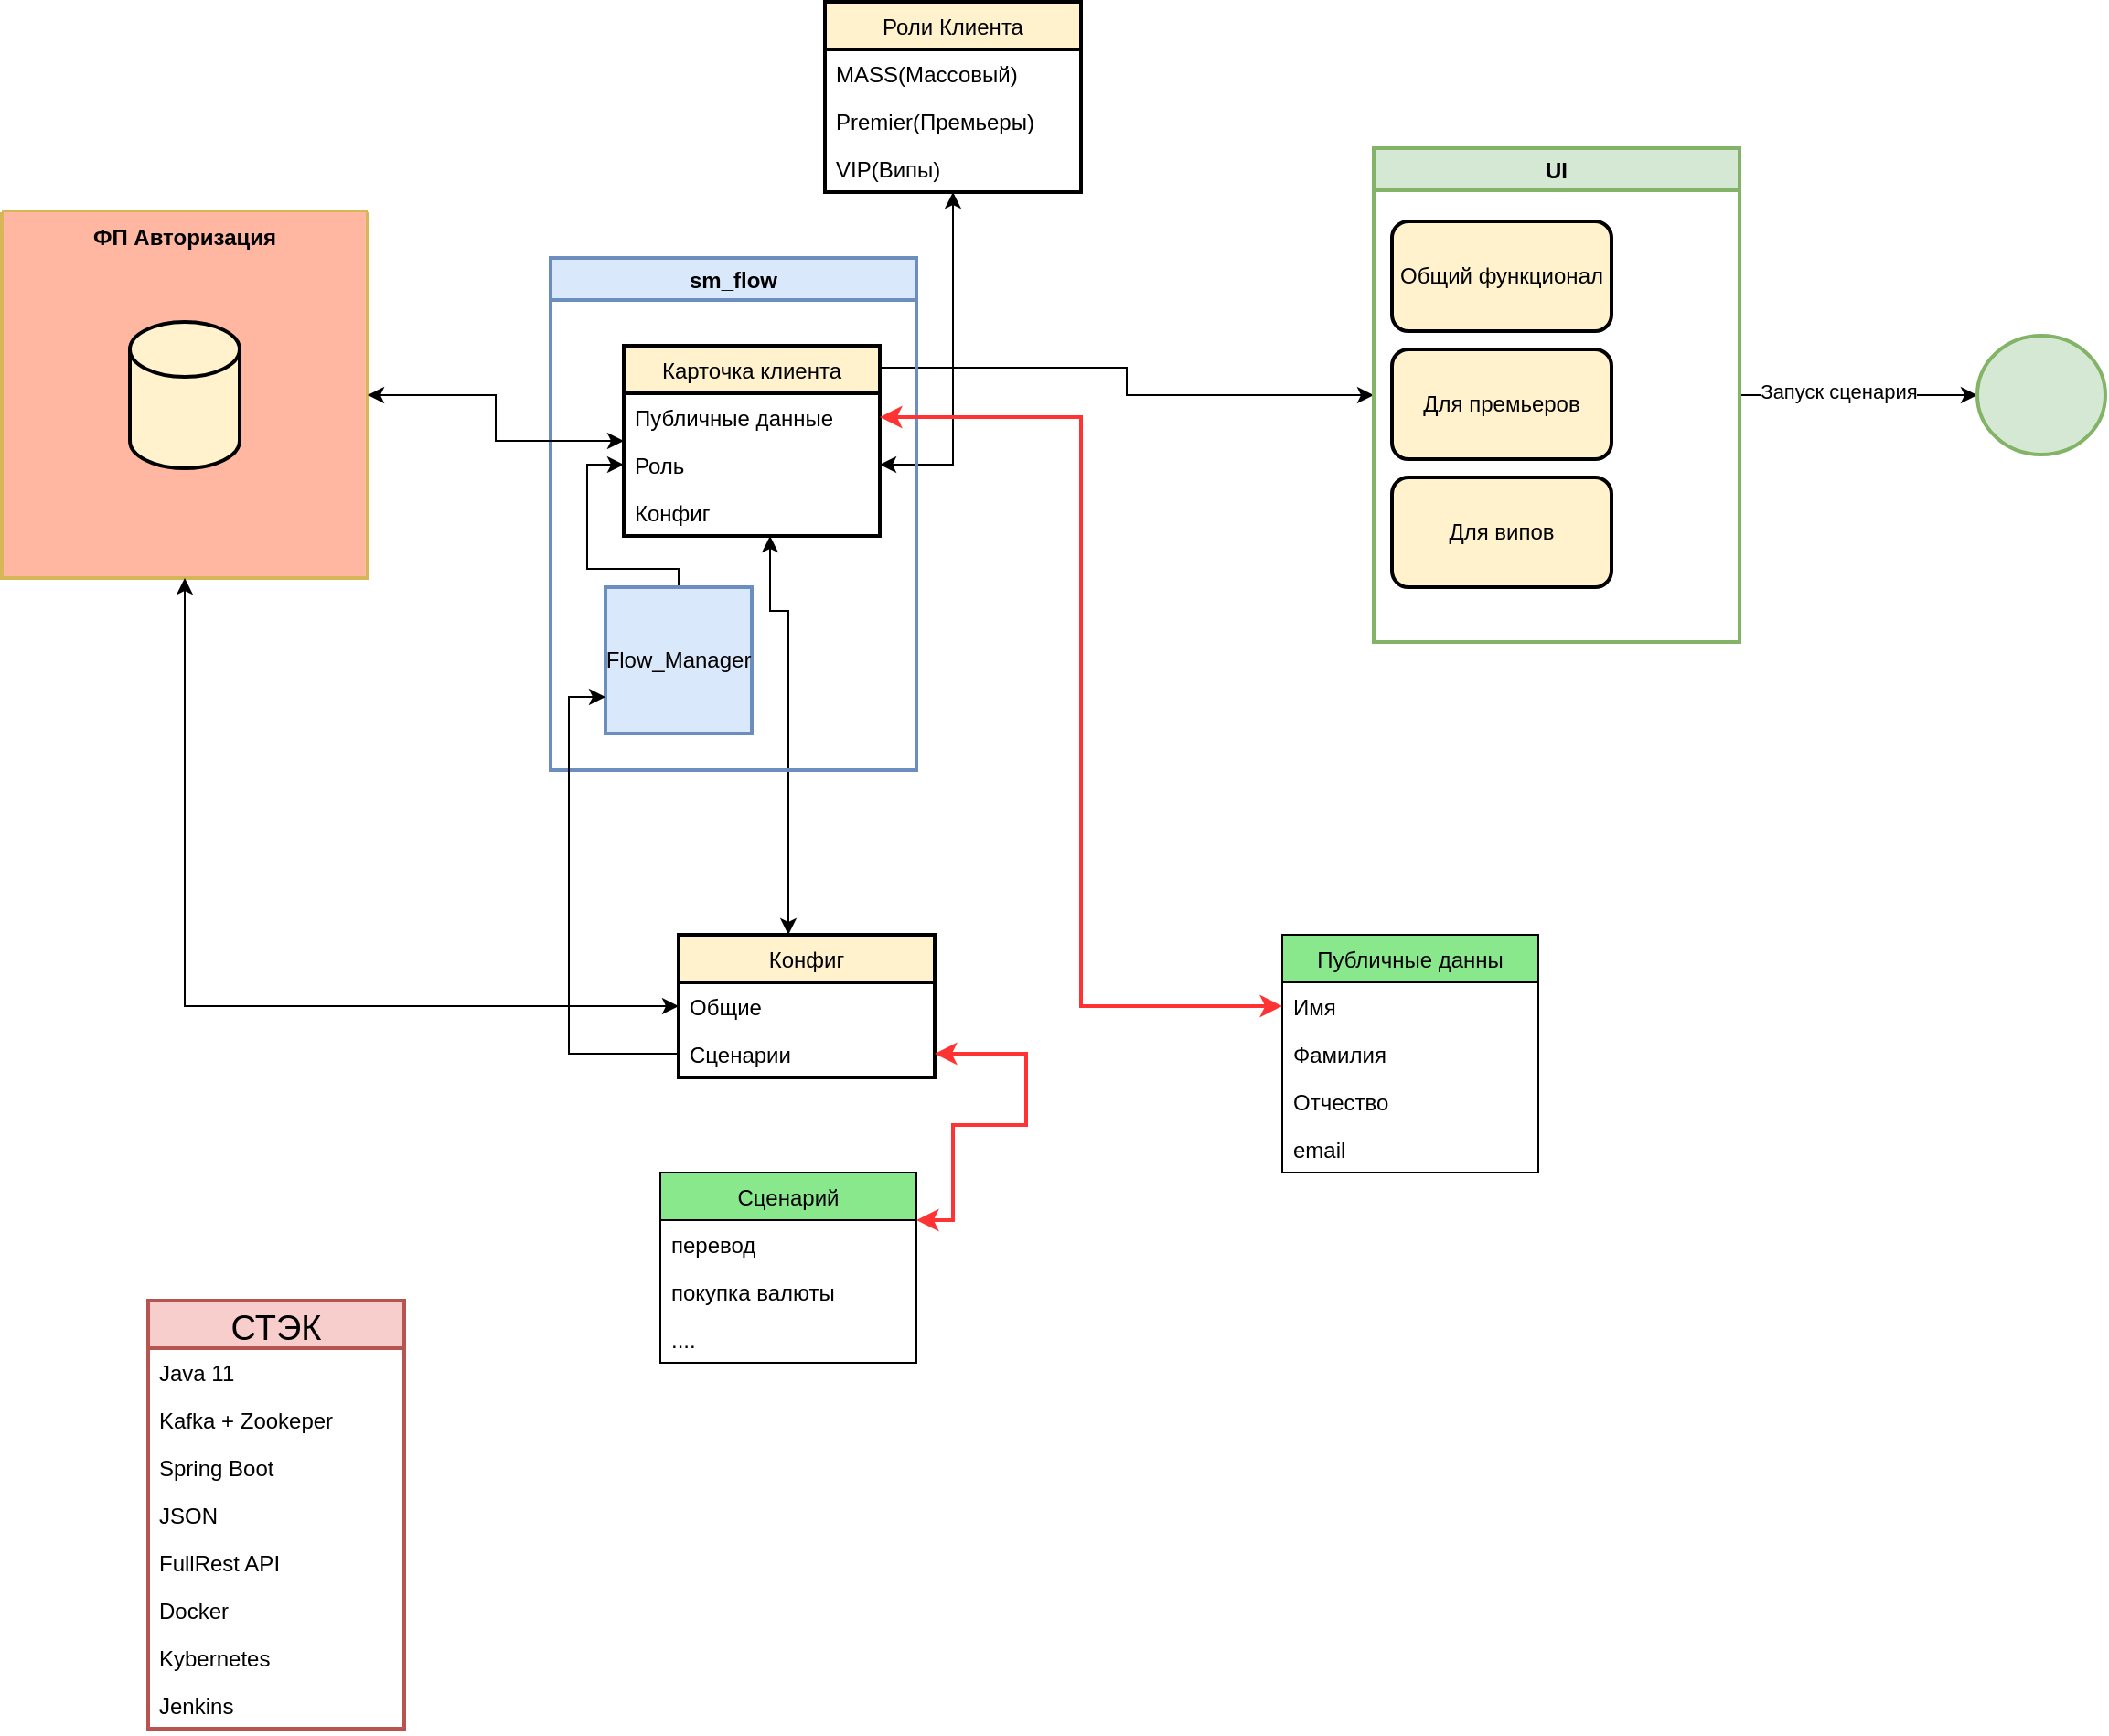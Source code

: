 <mxfile version="14.7.6" type="github" pages="2">
  <diagram id="C5RBs43oDa-KdzZeNtuy" name="Фронт система">
    <mxGraphModel dx="2036" dy="667" grid="1" gridSize="10" guides="1" tooltips="1" connect="1" arrows="1" fold="1" page="1" pageScale="1" pageWidth="827" pageHeight="1169" math="0" shadow="0">
      <root>
        <mxCell id="WIyWlLk6GJQsqaUBKTNV-0" />
        <mxCell id="WIyWlLk6GJQsqaUBKTNV-1" parent="WIyWlLk6GJQsqaUBKTNV-0" />
        <mxCell id="pujN4E0bFu2xnxWqtdsZ-0" value="Роли Клиента" style="swimlane;fontStyle=0;childLayout=stackLayout;horizontal=1;startSize=26;horizontalStack=0;resizeParent=1;resizeParentMax=0;resizeLast=0;collapsible=1;marginBottom=0;strokeWidth=2;fillColor=#FFF2CC;gradientColor=none;verticalAlign=middle;" parent="WIyWlLk6GJQsqaUBKTNV-1" vertex="1">
          <mxGeometry x="-110" y="160" width="140" height="104" as="geometry" />
        </mxCell>
        <mxCell id="pujN4E0bFu2xnxWqtdsZ-1" value="MASS(Массовый)" style="text;strokeColor=none;fillColor=none;align=left;verticalAlign=top;spacingLeft=4;spacingRight=4;overflow=hidden;rotatable=0;points=[[0,0.5],[1,0.5]];portConstraint=eastwest;" parent="pujN4E0bFu2xnxWqtdsZ-0" vertex="1">
          <mxGeometry y="26" width="140" height="26" as="geometry" />
        </mxCell>
        <mxCell id="pujN4E0bFu2xnxWqtdsZ-2" value="Premier(Премьеры)" style="text;strokeColor=none;fillColor=none;align=left;verticalAlign=top;spacingLeft=4;spacingRight=4;overflow=hidden;rotatable=0;points=[[0,0.5],[1,0.5]];portConstraint=eastwest;" parent="pujN4E0bFu2xnxWqtdsZ-0" vertex="1">
          <mxGeometry y="52" width="140" height="26" as="geometry" />
        </mxCell>
        <mxCell id="pujN4E0bFu2xnxWqtdsZ-3" value="VIP(Випы)" style="text;strokeColor=none;fillColor=none;align=left;verticalAlign=top;spacingLeft=4;spacingRight=4;overflow=hidden;rotatable=0;points=[[0,0.5],[1,0.5]];portConstraint=eastwest;" parent="pujN4E0bFu2xnxWqtdsZ-0" vertex="1">
          <mxGeometry y="78" width="140" height="26" as="geometry" />
        </mxCell>
        <mxCell id="psxdBlI2xa3-Kpe6SoFQ-2" style="edgeStyle=orthogonalEdgeStyle;rounded=0;orthogonalLoop=1;jettySize=auto;html=1;entryX=0.929;entryY=0.115;entryDx=0;entryDy=0;entryPerimeter=0;startArrow=classic;startFill=1;" parent="WIyWlLk6GJQsqaUBKTNV-1" source="pujN4E0bFu2xnxWqtdsZ-4" target="0OpQHrYULewvtPpoixab-2" edge="1">
          <mxGeometry relative="1" as="geometry" />
        </mxCell>
        <mxCell id="aQbIBO9A2pp3pK1Dom0a-1" value="" style="edgeStyle=orthogonalEdgeStyle;rounded=0;orthogonalLoop=1;jettySize=auto;html=1;startArrow=none;startFill=0;" parent="WIyWlLk6GJQsqaUBKTNV-1" source="pujN4E0bFu2xnxWqtdsZ-4" target="aQbIBO9A2pp3pK1Dom0a-0" edge="1">
          <mxGeometry relative="1" as="geometry" />
        </mxCell>
        <mxCell id="aQbIBO9A2pp3pK1Dom0a-2" value="Запуск сценария" style="edgeLabel;html=1;align=center;verticalAlign=middle;resizable=0;points=[];" parent="aQbIBO9A2pp3pK1Dom0a-1" vertex="1" connectable="0">
          <mxGeometry x="-0.169" y="2" relative="1" as="geometry">
            <mxPoint as="offset" />
          </mxGeometry>
        </mxCell>
        <mxCell id="pujN4E0bFu2xnxWqtdsZ-4" value="UI" style="swimlane;strokeWidth=2;fillColor=#d5e8d4;verticalAlign=middle;strokeColor=#82b366;" parent="WIyWlLk6GJQsqaUBKTNV-1" vertex="1">
          <mxGeometry x="190" y="240" width="200" height="270" as="geometry" />
        </mxCell>
        <mxCell id="0OpQHrYULewvtPpoixab-8" value="Общий функционал" style="rounded=1;whiteSpace=wrap;html=1;strokeWidth=2;fillColor=#FFF2CC;gradientColor=none;verticalAlign=middle;" parent="pujN4E0bFu2xnxWqtdsZ-4" vertex="1">
          <mxGeometry x="10" y="40" width="120" height="60" as="geometry" />
        </mxCell>
        <mxCell id="0OpQHrYULewvtPpoixab-9" value="Для премьеров" style="rounded=1;whiteSpace=wrap;html=1;strokeWidth=2;fillColor=#FFF2CC;gradientColor=none;verticalAlign=middle;" parent="pujN4E0bFu2xnxWqtdsZ-4" vertex="1">
          <mxGeometry x="10" y="110" width="120" height="60" as="geometry" />
        </mxCell>
        <mxCell id="0OpQHrYULewvtPpoixab-11" value="Для випов" style="rounded=1;whiteSpace=wrap;html=1;strokeWidth=2;fillColor=#FFF2CC;gradientColor=none;verticalAlign=middle;" parent="pujN4E0bFu2xnxWqtdsZ-4" vertex="1">
          <mxGeometry x="10" y="180" width="120" height="60" as="geometry" />
        </mxCell>
        <mxCell id="0OpQHrYULewvtPpoixab-0" value="ФП Авторизация" style="swimlane;startSize=0;strokeWidth=2;fillColor=#fff2cc;verticalAlign=top;strokeColor=#d6b656;swimlaneFillColor=#FFB7A1;" parent="WIyWlLk6GJQsqaUBKTNV-1" vertex="1">
          <mxGeometry x="-560" y="275" width="200" height="200" as="geometry" />
        </mxCell>
        <mxCell id="0OpQHrYULewvtPpoixab-1" value="" style="shape=cylinder3;whiteSpace=wrap;html=1;boundedLbl=1;backgroundOutline=1;size=15;strokeWidth=2;fillColor=#FFF2CC;gradientColor=none;verticalAlign=middle;" parent="0OpQHrYULewvtPpoixab-0" vertex="1">
          <mxGeometry x="70" y="60" width="60" height="80" as="geometry" />
        </mxCell>
        <mxCell id="0OpQHrYULewvtPpoixab-13" style="edgeStyle=orthogonalEdgeStyle;rounded=0;orthogonalLoop=1;jettySize=auto;html=1;exitX=1;exitY=0.5;exitDx=0;exitDy=0;startArrow=classic;startFill=1;" parent="WIyWlLk6GJQsqaUBKTNV-1" source="0OpQHrYULewvtPpoixab-4" target="pujN4E0bFu2xnxWqtdsZ-0" edge="1">
          <mxGeometry relative="1" as="geometry" />
        </mxCell>
        <mxCell id="psxdBlI2xa3-Kpe6SoFQ-1" style="edgeStyle=orthogonalEdgeStyle;rounded=0;orthogonalLoop=1;jettySize=auto;html=1;startArrow=classic;startFill=1;" parent="WIyWlLk6GJQsqaUBKTNV-1" source="0OpQHrYULewvtPpoixab-15" target="0OpQHrYULewvtPpoixab-5" edge="1">
          <mxGeometry relative="1" as="geometry">
            <Array as="points">
              <mxPoint x="-130" y="493" />
              <mxPoint x="-140" y="493" />
            </Array>
          </mxGeometry>
        </mxCell>
        <mxCell id="0OpQHrYULewvtPpoixab-15" value="Конфиг" style="swimlane;fontStyle=0;childLayout=stackLayout;horizontal=1;startSize=26;horizontalStack=0;resizeParent=1;resizeParentMax=0;resizeLast=0;collapsible=1;marginBottom=0;strokeWidth=2;fillColor=#FFF2CC;gradientColor=none;verticalAlign=middle;" parent="WIyWlLk6GJQsqaUBKTNV-1" vertex="1">
          <mxGeometry x="-190" y="670" width="140" height="78" as="geometry" />
        </mxCell>
        <mxCell id="0OpQHrYULewvtPpoixab-16" value="Общие" style="text;strokeColor=none;fillColor=none;align=left;verticalAlign=top;spacingLeft=4;spacingRight=4;overflow=hidden;rotatable=0;points=[[0,0.5],[1,0.5]];portConstraint=eastwest;" parent="0OpQHrYULewvtPpoixab-15" vertex="1">
          <mxGeometry y="26" width="140" height="26" as="geometry" />
        </mxCell>
        <mxCell id="0OpQHrYULewvtPpoixab-17" value="Сценарии" style="text;strokeColor=none;fillColor=none;align=left;verticalAlign=top;spacingLeft=4;spacingRight=4;overflow=hidden;rotatable=0;points=[[0,0.5],[1,0.5]];portConstraint=eastwest;" parent="0OpQHrYULewvtPpoixab-15" vertex="1">
          <mxGeometry y="52" width="140" height="26" as="geometry" />
        </mxCell>
        <mxCell id="0OpQHrYULewvtPpoixab-19" value="sm_flow" style="swimlane;strokeWidth=2;fillColor=#dae8fc;verticalAlign=middle;strokeColor=#6c8ebf;" parent="WIyWlLk6GJQsqaUBKTNV-1" vertex="1">
          <mxGeometry x="-260" y="300" width="200" height="280" as="geometry" />
        </mxCell>
        <mxCell id="0OpQHrYULewvtPpoixab-2" value="Карточка клиента" style="swimlane;fontStyle=0;childLayout=stackLayout;horizontal=1;startSize=26;horizontalStack=0;resizeParent=1;resizeParentMax=0;resizeLast=0;collapsible=1;marginBottom=0;strokeWidth=2;fillColor=#FFF2CC;gradientColor=none;verticalAlign=middle;" parent="0OpQHrYULewvtPpoixab-19" vertex="1">
          <mxGeometry x="40" y="48" width="140" height="104" as="geometry" />
        </mxCell>
        <mxCell id="0OpQHrYULewvtPpoixab-3" value="Публичные данные" style="text;strokeColor=none;fillColor=none;align=left;verticalAlign=top;spacingLeft=4;spacingRight=4;overflow=hidden;rotatable=0;points=[[0,0.5],[1,0.5]];portConstraint=eastwest;" parent="0OpQHrYULewvtPpoixab-2" vertex="1">
          <mxGeometry y="26" width="140" height="26" as="geometry" />
        </mxCell>
        <mxCell id="0OpQHrYULewvtPpoixab-4" value="Роль" style="text;strokeColor=none;fillColor=none;align=left;verticalAlign=top;spacingLeft=4;spacingRight=4;overflow=hidden;rotatable=0;points=[[0,0.5],[1,0.5]];portConstraint=eastwest;" parent="0OpQHrYULewvtPpoixab-2" vertex="1">
          <mxGeometry y="52" width="140" height="26" as="geometry" />
        </mxCell>
        <mxCell id="0OpQHrYULewvtPpoixab-5" value="Конфиг" style="text;strokeColor=none;fillColor=none;align=left;verticalAlign=top;spacingLeft=4;spacingRight=4;overflow=hidden;rotatable=0;points=[[0,0.5],[1,0.5]];portConstraint=eastwest;" parent="0OpQHrYULewvtPpoixab-2" vertex="1">
          <mxGeometry y="78" width="140" height="26" as="geometry" />
        </mxCell>
        <mxCell id="nwDVl3qBO0Q75H3AtkXV-2" style="edgeStyle=orthogonalEdgeStyle;rounded=0;orthogonalLoop=1;jettySize=auto;html=1;startArrow=none;startFill=0;" parent="0OpQHrYULewvtPpoixab-19" source="nwDVl3qBO0Q75H3AtkXV-0" target="0OpQHrYULewvtPpoixab-4" edge="1">
          <mxGeometry relative="1" as="geometry">
            <Array as="points">
              <mxPoint x="70" y="170" />
              <mxPoint x="20" y="170" />
              <mxPoint x="20" y="113" />
            </Array>
          </mxGeometry>
        </mxCell>
        <mxCell id="nwDVl3qBO0Q75H3AtkXV-0" value="Flow_Manager" style="whiteSpace=wrap;html=1;aspect=fixed;strokeWidth=2;fillColor=#dae8fc;verticalAlign=middle;strokeColor=#6c8ebf;" parent="0OpQHrYULewvtPpoixab-19" vertex="1">
          <mxGeometry x="30" y="180" width="80" height="80" as="geometry" />
        </mxCell>
        <mxCell id="psxdBlI2xa3-Kpe6SoFQ-0" style="edgeStyle=orthogonalEdgeStyle;rounded=0;orthogonalLoop=1;jettySize=auto;html=1;entryX=1;entryY=0.5;entryDx=0;entryDy=0;startArrow=classic;startFill=1;" parent="WIyWlLk6GJQsqaUBKTNV-1" source="0OpQHrYULewvtPpoixab-2" target="0OpQHrYULewvtPpoixab-0" edge="1">
          <mxGeometry relative="1" as="geometry" />
        </mxCell>
        <mxCell id="psxdBlI2xa3-Kpe6SoFQ-3" style="edgeStyle=orthogonalEdgeStyle;rounded=0;orthogonalLoop=1;jettySize=auto;html=1;entryX=0.5;entryY=1;entryDx=0;entryDy=0;startArrow=classic;startFill=1;" parent="WIyWlLk6GJQsqaUBKTNV-1" source="0OpQHrYULewvtPpoixab-16" target="0OpQHrYULewvtPpoixab-0" edge="1">
          <mxGeometry relative="1" as="geometry" />
        </mxCell>
        <mxCell id="nwDVl3qBO0Q75H3AtkXV-1" style="edgeStyle=orthogonalEdgeStyle;rounded=0;orthogonalLoop=1;jettySize=auto;html=1;entryX=0;entryY=0.75;entryDx=0;entryDy=0;startArrow=none;startFill=0;" parent="WIyWlLk6GJQsqaUBKTNV-1" source="0OpQHrYULewvtPpoixab-17" target="nwDVl3qBO0Q75H3AtkXV-0" edge="1">
          <mxGeometry relative="1" as="geometry" />
        </mxCell>
        <mxCell id="aQbIBO9A2pp3pK1Dom0a-0" value="" style="ellipse;whiteSpace=wrap;html=1;fontStyle=1;strokeColor=#82b366;strokeWidth=2;fillColor=#d5e8d4;startSize=23;" parent="WIyWlLk6GJQsqaUBKTNV-1" vertex="1">
          <mxGeometry x="520" y="342.5" width="70" height="65" as="geometry" />
        </mxCell>
        <mxCell id="IgcWjrEYjJT46t9IWngX-0" value="СТЭК" style="swimlane;fontStyle=0;childLayout=stackLayout;horizontal=1;startSize=26;horizontalStack=0;resizeParent=1;resizeParentMax=0;resizeLast=0;collapsible=1;marginBottom=0;fontSize=19;strokeWidth=2;fillColor=#f8cecc;verticalAlign=middle;strokeColor=#b85450;" parent="WIyWlLk6GJQsqaUBKTNV-1" vertex="1">
          <mxGeometry x="-480" y="870" width="140" height="234" as="geometry" />
        </mxCell>
        <mxCell id="IgcWjrEYjJT46t9IWngX-1" value="Java 11" style="text;strokeColor=none;fillColor=none;align=left;verticalAlign=top;spacingLeft=4;spacingRight=4;overflow=hidden;rotatable=0;points=[[0,0.5],[1,0.5]];portConstraint=eastwest;" parent="IgcWjrEYjJT46t9IWngX-0" vertex="1">
          <mxGeometry y="26" width="140" height="26" as="geometry" />
        </mxCell>
        <mxCell id="IgcWjrEYjJT46t9IWngX-2" value="Kafka + Zookeper" style="text;strokeColor=none;fillColor=none;align=left;verticalAlign=top;spacingLeft=4;spacingRight=4;overflow=hidden;rotatable=0;points=[[0,0.5],[1,0.5]];portConstraint=eastwest;" parent="IgcWjrEYjJT46t9IWngX-0" vertex="1">
          <mxGeometry y="52" width="140" height="26" as="geometry" />
        </mxCell>
        <mxCell id="IgcWjrEYjJT46t9IWngX-3" value="Spring Boot" style="text;strokeColor=none;fillColor=none;align=left;verticalAlign=top;spacingLeft=4;spacingRight=4;overflow=hidden;rotatable=0;points=[[0,0.5],[1,0.5]];portConstraint=eastwest;" parent="IgcWjrEYjJT46t9IWngX-0" vertex="1">
          <mxGeometry y="78" width="140" height="26" as="geometry" />
        </mxCell>
        <mxCell id="IgcWjrEYjJT46t9IWngX-4" value="JSON" style="text;strokeColor=none;fillColor=none;align=left;verticalAlign=top;spacingLeft=4;spacingRight=4;overflow=hidden;rotatable=0;points=[[0,0.5],[1,0.5]];portConstraint=eastwest;" parent="IgcWjrEYjJT46t9IWngX-0" vertex="1">
          <mxGeometry y="104" width="140" height="26" as="geometry" />
        </mxCell>
        <mxCell id="IgcWjrEYjJT46t9IWngX-5" value="FullRest API" style="text;strokeColor=none;fillColor=none;align=left;verticalAlign=top;spacingLeft=4;spacingRight=4;overflow=hidden;rotatable=0;points=[[0,0.5],[1,0.5]];portConstraint=eastwest;" parent="IgcWjrEYjJT46t9IWngX-0" vertex="1">
          <mxGeometry y="130" width="140" height="26" as="geometry" />
        </mxCell>
        <mxCell id="IgcWjrEYjJT46t9IWngX-6" value="Docker" style="text;strokeColor=none;fillColor=none;align=left;verticalAlign=top;spacingLeft=4;spacingRight=4;overflow=hidden;rotatable=0;points=[[0,0.5],[1,0.5]];portConstraint=eastwest;" parent="IgcWjrEYjJT46t9IWngX-0" vertex="1">
          <mxGeometry y="156" width="140" height="26" as="geometry" />
        </mxCell>
        <mxCell id="IgcWjrEYjJT46t9IWngX-7" value="Kybernetes" style="text;strokeColor=none;fillColor=none;align=left;verticalAlign=top;spacingLeft=4;spacingRight=4;overflow=hidden;rotatable=0;points=[[0,0.5],[1,0.5]];portConstraint=eastwest;" parent="IgcWjrEYjJT46t9IWngX-0" vertex="1">
          <mxGeometry y="182" width="140" height="26" as="geometry" />
        </mxCell>
        <mxCell id="IgcWjrEYjJT46t9IWngX-8" value="Jenkins" style="text;strokeColor=none;fillColor=none;align=left;verticalAlign=top;spacingLeft=4;spacingRight=4;overflow=hidden;rotatable=0;points=[[0,0.5],[1,0.5]];portConstraint=eastwest;" parent="IgcWjrEYjJT46t9IWngX-0" vertex="1">
          <mxGeometry y="208" width="140" height="26" as="geometry" />
        </mxCell>
        <mxCell id="Csh2qs-SItA7-U-TUWvo-0" value="Публичные данны" style="swimlane;fontStyle=0;childLayout=stackLayout;horizontal=1;startSize=26;horizontalStack=0;resizeParent=1;resizeParentMax=0;resizeLast=0;collapsible=1;marginBottom=0;fillColor=#89E88C;" vertex="1" parent="WIyWlLk6GJQsqaUBKTNV-1">
          <mxGeometry x="140" y="670" width="140" height="130" as="geometry" />
        </mxCell>
        <mxCell id="Csh2qs-SItA7-U-TUWvo-1" value="Имя" style="text;strokeColor=none;fillColor=none;align=left;verticalAlign=top;spacingLeft=4;spacingRight=4;overflow=hidden;rotatable=0;points=[[0,0.5],[1,0.5]];portConstraint=eastwest;" vertex="1" parent="Csh2qs-SItA7-U-TUWvo-0">
          <mxGeometry y="26" width="140" height="26" as="geometry" />
        </mxCell>
        <mxCell id="Csh2qs-SItA7-U-TUWvo-4" value="Фамилия" style="text;strokeColor=none;fillColor=none;align=left;verticalAlign=top;spacingLeft=4;spacingRight=4;overflow=hidden;rotatable=0;points=[[0,0.5],[1,0.5]];portConstraint=eastwest;" vertex="1" parent="Csh2qs-SItA7-U-TUWvo-0">
          <mxGeometry y="52" width="140" height="26" as="geometry" />
        </mxCell>
        <mxCell id="Csh2qs-SItA7-U-TUWvo-5" value="Отчество" style="text;strokeColor=none;fillColor=none;align=left;verticalAlign=top;spacingLeft=4;spacingRight=4;overflow=hidden;rotatable=0;points=[[0,0.5],[1,0.5]];portConstraint=eastwest;" vertex="1" parent="Csh2qs-SItA7-U-TUWvo-0">
          <mxGeometry y="78" width="140" height="26" as="geometry" />
        </mxCell>
        <mxCell id="Csh2qs-SItA7-U-TUWvo-2" value="email" style="text;strokeColor=none;fillColor=none;align=left;verticalAlign=top;spacingLeft=4;spacingRight=4;overflow=hidden;rotatable=0;points=[[0,0.5],[1,0.5]];portConstraint=eastwest;" vertex="1" parent="Csh2qs-SItA7-U-TUWvo-0">
          <mxGeometry y="104" width="140" height="26" as="geometry" />
        </mxCell>
        <mxCell id="Csh2qs-SItA7-U-TUWvo-7" style="edgeStyle=orthogonalEdgeStyle;rounded=0;jumpSize=12;orthogonalLoop=1;jettySize=auto;html=1;entryX=0;entryY=0.5;entryDx=0;entryDy=0;startArrow=classic;startFill=1;strokeColor=#FF3333;strokeWidth=2;" edge="1" parent="WIyWlLk6GJQsqaUBKTNV-1" source="0OpQHrYULewvtPpoixab-3" target="Csh2qs-SItA7-U-TUWvo-1">
          <mxGeometry relative="1" as="geometry" />
        </mxCell>
        <mxCell id="Csh2qs-SItA7-U-TUWvo-8" value="Сценарий" style="swimlane;fontStyle=0;childLayout=stackLayout;horizontal=1;startSize=26;horizontalStack=0;resizeParent=1;resizeParentMax=0;resizeLast=0;collapsible=1;marginBottom=0;fillColor=#89E88C;" vertex="1" parent="WIyWlLk6GJQsqaUBKTNV-1">
          <mxGeometry x="-200" y="800" width="140" height="104" as="geometry" />
        </mxCell>
        <mxCell id="Csh2qs-SItA7-U-TUWvo-9" value="перевод" style="text;strokeColor=none;fillColor=none;align=left;verticalAlign=top;spacingLeft=4;spacingRight=4;overflow=hidden;rotatable=0;points=[[0,0.5],[1,0.5]];portConstraint=eastwest;" vertex="1" parent="Csh2qs-SItA7-U-TUWvo-8">
          <mxGeometry y="26" width="140" height="26" as="geometry" />
        </mxCell>
        <mxCell id="Csh2qs-SItA7-U-TUWvo-10" value="покупка валюты" style="text;strokeColor=none;fillColor=none;align=left;verticalAlign=top;spacingLeft=4;spacingRight=4;overflow=hidden;rotatable=0;points=[[0,0.5],[1,0.5]];portConstraint=eastwest;" vertex="1" parent="Csh2qs-SItA7-U-TUWvo-8">
          <mxGeometry y="52" width="140" height="26" as="geometry" />
        </mxCell>
        <mxCell id="Csh2qs-SItA7-U-TUWvo-11" value="....&#xa;" style="text;strokeColor=none;fillColor=none;align=left;verticalAlign=top;spacingLeft=4;spacingRight=4;overflow=hidden;rotatable=0;points=[[0,0.5],[1,0.5]];portConstraint=eastwest;" vertex="1" parent="Csh2qs-SItA7-U-TUWvo-8">
          <mxGeometry y="78" width="140" height="26" as="geometry" />
        </mxCell>
        <mxCell id="Csh2qs-SItA7-U-TUWvo-12" style="edgeStyle=orthogonalEdgeStyle;rounded=0;jumpSize=12;orthogonalLoop=1;jettySize=auto;html=1;entryX=1;entryY=0.25;entryDx=0;entryDy=0;startArrow=classic;startFill=1;strokeColor=#FF3333;strokeWidth=2;" edge="1" parent="WIyWlLk6GJQsqaUBKTNV-1" source="0OpQHrYULewvtPpoixab-17" target="Csh2qs-SItA7-U-TUWvo-8">
          <mxGeometry relative="1" as="geometry">
            <Array as="points">
              <mxPoint y="735" />
              <mxPoint y="774" />
              <mxPoint x="-40" y="774" />
              <mxPoint x="-40" y="826" />
            </Array>
          </mxGeometry>
        </mxCell>
      </root>
    </mxGraphModel>
  </diagram>
  <diagram id="yGzmTOzV-Ie1dhuyWpL7" name="Пример Сценария">
    <mxGraphModel dx="2554" dy="2122" grid="1" gridSize="10" guides="1" tooltips="1" connect="1" arrows="1" fold="1" page="1" pageScale="1" pageWidth="827" pageHeight="1169" math="0" shadow="0">
      <root>
        <mxCell id="lrpI-Smw3STIRPwvIWVU-0" />
        <mxCell id="lrpI-Smw3STIRPwvIWVU-1" parent="lrpI-Smw3STIRPwvIWVU-0" />
        <mxCell id="lrpI-Smw3STIRPwvIWVU-87" style="edgeStyle=orthogonalEdgeStyle;rounded=0;orthogonalLoop=1;jettySize=auto;html=1;entryX=0;entryY=0.5;entryDx=0;entryDy=0;strokeColor=#FF3333;strokeWidth=2;" parent="lrpI-Smw3STIRPwvIWVU-1" source="lrpI-Smw3STIRPwvIWVU-2" target="lrpI-Smw3STIRPwvIWVU-43" edge="1">
          <mxGeometry relative="1" as="geometry">
            <Array as="points">
              <mxPoint x="40" y="-30" />
              <mxPoint x="470" y="-30" />
              <mxPoint x="470" y="-100" />
            </Array>
          </mxGeometry>
        </mxCell>
        <mxCell id="lrpI-Smw3STIRPwvIWVU-2" value="FRONT" style="swimlane;" parent="lrpI-Smw3STIRPwvIWVU-1" vertex="1">
          <mxGeometry x="-60" y="60" width="200" height="780" as="geometry" />
        </mxCell>
        <mxCell id="lrpI-Smw3STIRPwvIWVU-8" value="UI" style="swimlane;startSize=0;strokeColor=#d6b656;fillColor=#fff2cc;strokeWidth=3;swimlaneFillColor=#FFF459;verticalAlign=top;" parent="lrpI-Smw3STIRPwvIWVU-2" vertex="1">
          <mxGeometry x="10" y="50" width="180" height="730" as="geometry" />
        </mxCell>
        <mxCell id="lrpI-Smw3STIRPwvIWVU-11" value="START" style="ellipse;whiteSpace=wrap;html=1;aspect=fixed;strokeWidth=2;verticalAlign=middle;strokeColor=#82b366;fillColor=#89E88C;" parent="lrpI-Smw3STIRPwvIWVU-8" vertex="1">
          <mxGeometry x="65" y="43.75" width="50" height="50" as="geometry" />
        </mxCell>
        <mxCell id="lrpI-Smw3STIRPwvIWVU-19" value="ShowFlow" style="whiteSpace=wrap;html=1;strokeColor=#82b366;strokeWidth=2;fillColor=#d5e8d4;" parent="lrpI-Smw3STIRPwvIWVU-8" vertex="1">
          <mxGeometry x="30" y="120" width="120" height="60" as="geometry" />
        </mxCell>
        <mxCell id="lrpI-Smw3STIRPwvIWVU-22" value="createScriptElement" style="whiteSpace=wrap;html=1;strokeColor=#82b366;strokeWidth=2;fillColor=#d5e8d4;" parent="lrpI-Smw3STIRPwvIWVU-8" vertex="1">
          <mxGeometry x="30" y="360" width="120" height="60" as="geometry" />
        </mxCell>
        <mxCell id="lrpI-Smw3STIRPwvIWVU-3" value="SM_FLOW" style="swimlane;" parent="lrpI-Smw3STIRPwvIWVU-1" vertex="1">
          <mxGeometry x="330" y="60" width="390" height="710" as="geometry" />
        </mxCell>
        <mxCell id="lrpI-Smw3STIRPwvIWVU-9" value="Flow_Manager" style="swimlane;startSize=0;strokeColor=#6c8ebf;fillColor=#dae8fc;strokeWidth=3;swimlaneFillColor=#3BB7FF;verticalAlign=top;" parent="lrpI-Smw3STIRPwvIWVU-3" vertex="1">
          <mxGeometry x="15" y="50" width="345" height="660" as="geometry">
            <mxRectangle x="15" y="50" width="120" height="20" as="alternateBounds" />
          </mxGeometry>
        </mxCell>
        <mxCell id="lrpI-Smw3STIRPwvIWVU-12" value="startFlow" style="whiteSpace=wrap;html=1;strokeColor=#82b366;strokeWidth=2;fillColor=#d5e8d4;" parent="lrpI-Smw3STIRPwvIWVU-9" vertex="1">
          <mxGeometry x="11" y="38.75" width="115" height="60" as="geometry" />
        </mxCell>
        <mxCell id="lrpI-Smw3STIRPwvIWVU-48" style="edgeStyle=orthogonalEdgeStyle;rounded=0;orthogonalLoop=1;jettySize=auto;html=1;" parent="lrpI-Smw3STIRPwvIWVU-9" source="lrpI-Smw3STIRPwvIWVU-15" target="lrpI-Smw3STIRPwvIWVU-17" edge="1">
          <mxGeometry relative="1" as="geometry" />
        </mxCell>
        <mxCell id="lrpI-Smw3STIRPwvIWVU-15" value="createFlowContainer" style="whiteSpace=wrap;html=1;strokeColor=#82b366;strokeWidth=2;fillColor=#d5e8d4;" parent="lrpI-Smw3STIRPwvIWVU-9" vertex="1">
          <mxGeometry x="145" y="38.75" width="120" height="60" as="geometry" />
        </mxCell>
        <mxCell id="lrpI-Smw3STIRPwvIWVU-16" value="" style="edgeStyle=orthogonalEdgeStyle;rounded=0;orthogonalLoop=1;jettySize=auto;html=1;" parent="lrpI-Smw3STIRPwvIWVU-9" source="lrpI-Smw3STIRPwvIWVU-12" target="lrpI-Smw3STIRPwvIWVU-15" edge="1">
          <mxGeometry relative="1" as="geometry" />
        </mxCell>
        <mxCell id="lrpI-Smw3STIRPwvIWVU-17" value="ParseToJSON" style="whiteSpace=wrap;html=1;strokeColor=#82b366;strokeWidth=2;fillColor=#d5e8d4;" parent="lrpI-Smw3STIRPwvIWVU-9" vertex="1">
          <mxGeometry x="145" y="140" width="120" height="60" as="geometry" />
        </mxCell>
        <mxCell id="lrpI-Smw3STIRPwvIWVU-24" value="Reader" style="whiteSpace=wrap;html=1;strokeColor=#82b366;strokeWidth=2;fillColor=#d5e8d4;" parent="lrpI-Smw3STIRPwvIWVU-9" vertex="1">
          <mxGeometry x="11" y="360" width="120" height="60" as="geometry" />
        </mxCell>
        <mxCell id="ANflEW3CxzfsPiG4s7tA-1" value="WorkFlowManager" style="rounded=1;whiteSpace=wrap;html=1;" vertex="1" parent="lrpI-Smw3STIRPwvIWVU-9">
          <mxGeometry x="11" y="565" width="120" height="60" as="geometry" />
        </mxCell>
        <mxCell id="lrpI-Smw3STIRPwvIWVU-77" value="checker" style="whiteSpace=wrap;html=1;fontStyle=1;verticalAlign=middle;strokeColor=#82b366;strokeWidth=2;fillColor=#d5e8d4;swimlaneFillColor=#85FFA1;startSize=0;" parent="lrpI-Smw3STIRPwvIWVU-9" vertex="1">
          <mxGeometry x="200" y="490" width="120" height="60" as="geometry" />
        </mxCell>
        <mxCell id="29iStJ96vaB-OqFGbkou-3" value="nextStepFlow" style="whiteSpace=wrap;html=1;strokeColor=#82b366;strokeWidth=2;fillColor=#d5e8d4;" vertex="1" parent="lrpI-Smw3STIRPwvIWVU-9">
          <mxGeometry x="11" y="260" width="120" height="60" as="geometry" />
        </mxCell>
        <mxCell id="lrpI-Smw3STIRPwvIWVU-5" value="SM_CORE" style="swimlane;" parent="lrpI-Smw3STIRPwvIWVU-1" vertex="1">
          <mxGeometry x="1060" y="60" width="530" height="460" as="geometry" />
        </mxCell>
        <mxCell id="lrpI-Smw3STIRPwvIWVU-55" value="createScriptEntity" style="whiteSpace=wrap;html=1;fontStyle=1;verticalAlign=middle;strokeColor=#82b366;strokeWidth=2;fillColor=#d5e8d4;swimlaneFillColor=#85FFA1;startSize=0;" parent="lrpI-Smw3STIRPwvIWVU-5" vertex="1">
          <mxGeometry x="30" y="50" width="120" height="60" as="geometry" />
        </mxCell>
        <mxCell id="lrpI-Smw3STIRPwvIWVU-59" value="scriptManager" style="whiteSpace=wrap;html=1;fontStyle=1;verticalAlign=middle;strokeColor=#82b366;strokeWidth=2;fillColor=#d5e8d4;swimlaneFillColor=#85FFA1;startSize=0;" parent="lrpI-Smw3STIRPwvIWVU-5" vertex="1">
          <mxGeometry x="210" y="50" width="120" height="60" as="geometry" />
        </mxCell>
        <mxCell id="lrpI-Smw3STIRPwvIWVU-60" value="" style="edgeStyle=orthogonalEdgeStyle;rounded=0;orthogonalLoop=1;jettySize=auto;html=1;" parent="lrpI-Smw3STIRPwvIWVU-5" source="lrpI-Smw3STIRPwvIWVU-55" target="lrpI-Smw3STIRPwvIWVU-59" edge="1">
          <mxGeometry relative="1" as="geometry" />
        </mxCell>
        <mxCell id="lrpI-Smw3STIRPwvIWVU-61" value="scriptAdapter" style="whiteSpace=wrap;html=1;fontStyle=1;strokeColor=#82b366;strokeWidth=2;fillColor=#d5e8d4;swimlaneFillColor=#85FFA1;startSize=0;" parent="lrpI-Smw3STIRPwvIWVU-5" vertex="1">
          <mxGeometry x="360" y="50" width="120" height="60" as="geometry" />
        </mxCell>
        <mxCell id="lrpI-Smw3STIRPwvIWVU-62" value="" style="edgeStyle=orthogonalEdgeStyle;rounded=0;orthogonalLoop=1;jettySize=auto;html=1;" parent="lrpI-Smw3STIRPwvIWVU-5" source="lrpI-Smw3STIRPwvIWVU-59" target="lrpI-Smw3STIRPwvIWVU-61" edge="1">
          <mxGeometry relative="1" as="geometry" />
        </mxCell>
        <mxCell id="lrpI-Smw3STIRPwvIWVU-13" value="" style="edgeStyle=orthogonalEdgeStyle;rounded=0;orthogonalLoop=1;jettySize=auto;html=1;" parent="lrpI-Smw3STIRPwvIWVU-1" source="lrpI-Smw3STIRPwvIWVU-11" target="lrpI-Smw3STIRPwvIWVU-12" edge="1">
          <mxGeometry relative="1" as="geometry" />
        </mxCell>
        <mxCell id="lrpI-Smw3STIRPwvIWVU-14" value="Вызываем endpoint" style="edgeLabel;html=1;align=center;verticalAlign=middle;resizable=0;points=[];" parent="lrpI-Smw3STIRPwvIWVU-13" vertex="1" connectable="0">
          <mxGeometry x="0.064" relative="1" as="geometry">
            <mxPoint as="offset" />
          </mxGeometry>
        </mxCell>
        <mxCell id="lrpI-Smw3STIRPwvIWVU-20" value="" style="edgeStyle=orthogonalEdgeStyle;rounded=0;orthogonalLoop=1;jettySize=auto;html=1;" parent="lrpI-Smw3STIRPwvIWVU-1" source="lrpI-Smw3STIRPwvIWVU-17" target="lrpI-Smw3STIRPwvIWVU-19" edge="1">
          <mxGeometry relative="1" as="geometry" />
        </mxCell>
        <mxCell id="lrpI-Smw3STIRPwvIWVU-21" value="Отправляем FLOW" style="edgeLabel;html=1;align=center;verticalAlign=middle;resizable=0;points=[];" parent="lrpI-Smw3STIRPwvIWVU-20" vertex="1" connectable="0">
          <mxGeometry x="0.279" relative="1" as="geometry">
            <mxPoint as="offset" />
          </mxGeometry>
        </mxCell>
        <mxCell id="lrpI-Smw3STIRPwvIWVU-25" value="" style="edgeStyle=orthogonalEdgeStyle;rounded=0;orthogonalLoop=1;jettySize=auto;html=1;" parent="lrpI-Smw3STIRPwvIWVU-1" source="lrpI-Smw3STIRPwvIWVU-22" target="lrpI-Smw3STIRPwvIWVU-24" edge="1">
          <mxGeometry relative="1" as="geometry" />
        </mxCell>
        <mxCell id="lrpI-Smw3STIRPwvIWVU-33" value="Передача данных по JSON" style="edgeLabel;html=1;align=center;verticalAlign=middle;resizable=0;points=[];" parent="lrpI-Smw3STIRPwvIWVU-25" vertex="1" connectable="0">
          <mxGeometry x="-0.224" y="-2" relative="1" as="geometry">
            <mxPoint x="11" y="-2" as="offset" />
          </mxGeometry>
        </mxCell>
        <mxCell id="lrpI-Smw3STIRPwvIWVU-43" value="ФП Авторизация" style="swimlane;startSize=0;strokeWidth=2;fillColor=#fff2cc;verticalAlign=top;strokeColor=#d6b656;swimlaneFillColor=#FFB7A1;" parent="lrpI-Smw3STIRPwvIWVU-1" vertex="1">
          <mxGeometry x="800" y="-200" width="200" height="200" as="geometry" />
        </mxCell>
        <mxCell id="lrpI-Smw3STIRPwvIWVU-84" value="" style="shape=cylinder3;whiteSpace=wrap;html=1;boundedLbl=1;backgroundOutline=1;size=15;strokeWidth=2;fillColor=#FFF2CC;gradientColor=none;verticalAlign=middle;" parent="lrpI-Smw3STIRPwvIWVU-43" vertex="1">
          <mxGeometry x="70" y="60" width="60" height="80" as="geometry" />
        </mxCell>
        <mxCell id="lrpI-Smw3STIRPwvIWVU-89" style="edgeStyle=orthogonalEdgeStyle;rounded=0;orthogonalLoop=1;jettySize=auto;html=1;entryX=1;entryY=0.5;entryDx=0;entryDy=0;strokeColor=#FF3333;strokeWidth=2;" parent="lrpI-Smw3STIRPwvIWVU-1" source="lrpI-Smw3STIRPwvIWVU-44" target="lrpI-Smw3STIRPwvIWVU-43" edge="1">
          <mxGeometry relative="1" as="geometry" />
        </mxCell>
        <mxCell id="lrpI-Smw3STIRPwvIWVU-44" value="ФП История операций" style="swimlane;startSize=0;strokeWidth=2;fillColor=#fff2cc;verticalAlign=top;strokeColor=#d6b656;swimlaneFillColor=#FFB7A1;" parent="lrpI-Smw3STIRPwvIWVU-1" vertex="1">
          <mxGeometry x="1390" y="-200" width="200" height="200" as="geometry" />
        </mxCell>
        <mxCell id="lrpI-Smw3STIRPwvIWVU-85" value="" style="shape=cylinder3;whiteSpace=wrap;html=1;boundedLbl=1;backgroundOutline=1;size=15;strokeWidth=2;fillColor=#FFF2CC;gradientColor=none;verticalAlign=middle;" parent="lrpI-Smw3STIRPwvIWVU-44" vertex="1">
          <mxGeometry x="70" y="60" width="60" height="80" as="geometry" />
        </mxCell>
        <mxCell id="lrpI-Smw3STIRPwvIWVU-56" value="" style="edgeStyle=orthogonalEdgeStyle;rounded=0;orthogonalLoop=1;jettySize=auto;html=1;" parent="lrpI-Smw3STIRPwvIWVU-1" source="lrpI-Smw3STIRPwvIWVU-46" target="lrpI-Smw3STIRPwvIWVU-55" edge="1">
          <mxGeometry relative="1" as="geometry" />
        </mxCell>
        <mxCell id="lrpI-Smw3STIRPwvIWVU-78" style="edgeStyle=orthogonalEdgeStyle;rounded=0;orthogonalLoop=1;jettySize=auto;html=1;entryX=1;entryY=0.5;entryDx=0;entryDy=0;" parent="lrpI-Smw3STIRPwvIWVU-1" source="lrpI-Smw3STIRPwvIWVU-46" target="lrpI-Smw3STIRPwvIWVU-77" edge="1">
          <mxGeometry relative="1" as="geometry" />
        </mxCell>
        <mxCell id="lrpI-Smw3STIRPwvIWVU-46" value="Kafka" style="swimlane;startSize=0;strokeWidth=2;fillColor=#fff2cc;verticalAlign=top;strokeColor=#d6b656;swimlaneFillColor=#85FFA1;" parent="lrpI-Smw3STIRPwvIWVU-1" vertex="1">
          <mxGeometry x="840" y="65" width="80" height="450" as="geometry" />
        </mxCell>
        <mxCell id="lrpI-Smw3STIRPwvIWVU-49" value="Аудирование" style="swimlane;startSize=0;strokeWidth=2;fillColor=#fff2cc;verticalAlign=top;strokeColor=#d6b656;swimlaneFillColor=#FFB7A1;" parent="lrpI-Smw3STIRPwvIWVU-1" vertex="1">
          <mxGeometry x="356" y="850" width="200" height="200" as="geometry" />
        </mxCell>
        <mxCell id="lrpI-Smw3STIRPwvIWVU-50" style="edgeStyle=orthogonalEdgeStyle;rounded=0;orthogonalLoop=1;jettySize=auto;html=1;entryX=0.5;entryY=0;entryDx=0;entryDy=0;strokeColor=#FF3333;strokeWidth=2;" parent="lrpI-Smw3STIRPwvIWVU-1" source="lrpI-Smw3STIRPwvIWVU-24" target="lrpI-Smw3STIRPwvIWVU-49" edge="1">
          <mxGeometry relative="1" as="geometry">
            <Array as="points">
              <mxPoint x="416" y="550" />
              <mxPoint x="490" y="550" />
              <mxPoint x="490" y="750" />
              <mxPoint x="456" y="750" />
            </Array>
          </mxGeometry>
        </mxCell>
        <mxCell id="lrpI-Smw3STIRPwvIWVU-54" style="edgeStyle=orthogonalEdgeStyle;rounded=0;orthogonalLoop=1;jettySize=auto;html=1;entryX=0;entryY=0.25;entryDx=0;entryDy=0;" parent="lrpI-Smw3STIRPwvIWVU-1" source="lrpI-Smw3STIRPwvIWVU-52" target="lrpI-Smw3STIRPwvIWVU-46" edge="1">
          <mxGeometry relative="1" as="geometry" />
        </mxCell>
        <mxCell id="lrpI-Smw3STIRPwvIWVU-52" value="send" style="whiteSpace=wrap;html=1;strokeColor=#82b366;strokeWidth=2;fillColor=#d5e8d4;" parent="lrpI-Smw3STIRPwvIWVU-1" vertex="1">
          <mxGeometry x="556" y="470" width="120" height="60" as="geometry" />
        </mxCell>
        <mxCell id="lrpI-Smw3STIRPwvIWVU-53" value="" style="edgeStyle=orthogonalEdgeStyle;rounded=0;orthogonalLoop=1;jettySize=auto;html=1;" parent="lrpI-Smw3STIRPwvIWVU-1" source="lrpI-Smw3STIRPwvIWVU-24" target="lrpI-Smw3STIRPwvIWVU-52" edge="1">
          <mxGeometry relative="1" as="geometry" />
        </mxCell>
        <mxCell id="lrpI-Smw3STIRPwvIWVU-67" style="edgeStyle=orthogonalEdgeStyle;rounded=0;orthogonalLoop=1;jettySize=auto;html=1;entryX=1;entryY=0.25;entryDx=0;entryDy=0;strokeColor=#FF3333;strokeWidth=2;" parent="lrpI-Smw3STIRPwvIWVU-1" source="lrpI-Smw3STIRPwvIWVU-63" target="lrpI-Smw3STIRPwvIWVU-64" edge="1">
          <mxGeometry relative="1" as="geometry" />
        </mxCell>
        <mxCell id="lrpI-Smw3STIRPwvIWVU-63" value="ФП Платежи" style="swimlane;startSize=0;strokeWidth=2;fillColor=#fff2cc;verticalAlign=top;strokeColor=#d6b656;swimlaneFillColor=#FFB7A1;" parent="lrpI-Smw3STIRPwvIWVU-1" vertex="1">
          <mxGeometry x="1800" y="85" width="120" height="120" as="geometry" />
        </mxCell>
        <mxCell id="lrpI-Smw3STIRPwvIWVU-71" style="edgeStyle=orthogonalEdgeStyle;rounded=0;orthogonalLoop=1;jettySize=auto;html=1;entryX=1;entryY=0.25;entryDx=0;entryDy=0;" parent="lrpI-Smw3STIRPwvIWVU-1" source="lrpI-Smw3STIRPwvIWVU-64" target="lrpI-Smw3STIRPwvIWVU-61" edge="1">
          <mxGeometry relative="1" as="geometry">
            <Array as="points">
              <mxPoint x="1640" y="260" />
              <mxPoint x="1640" y="125" />
            </Array>
          </mxGeometry>
        </mxCell>
        <mxCell id="lrpI-Smw3STIRPwvIWVU-97" style="edgeStyle=orthogonalEdgeStyle;rounded=0;orthogonalLoop=1;jettySize=auto;html=1;entryX=0;entryY=0.5;entryDx=0;entryDy=0;strokeColor=#FF3333;strokeWidth=2;" parent="lrpI-Smw3STIRPwvIWVU-1" source="lrpI-Smw3STIRPwvIWVU-64" target="lrpI-Smw3STIRPwvIWVU-94" edge="1">
          <mxGeometry relative="1" as="geometry">
            <Array as="points">
              <mxPoint x="1694" y="20" />
              <mxPoint x="1767" y="20" />
              <mxPoint x="1767" y="-30" />
            </Array>
          </mxGeometry>
        </mxCell>
        <mxCell id="lrpI-Smw3STIRPwvIWVU-64" value="Kafka" style="swimlane;startSize=0;strokeWidth=2;fillColor=#fff2cc;verticalAlign=top;strokeColor=#d6b656;swimlaneFillColor=#85FFA1;" parent="lrpI-Smw3STIRPwvIWVU-1" vertex="1">
          <mxGeometry x="1654" y="60" width="80" height="450" as="geometry" />
        </mxCell>
        <mxCell id="lrpI-Smw3STIRPwvIWVU-68" style="edgeStyle=orthogonalEdgeStyle;rounded=0;orthogonalLoop=1;jettySize=auto;html=1;entryX=1;entryY=0.5;entryDx=0;entryDy=0;strokeColor=#FF3333;strokeWidth=2;" parent="lrpI-Smw3STIRPwvIWVU-1" source="lrpI-Smw3STIRPwvIWVU-65" target="lrpI-Smw3STIRPwvIWVU-64" edge="1">
          <mxGeometry relative="1" as="geometry" />
        </mxCell>
        <mxCell id="lrpI-Smw3STIRPwvIWVU-65" value="ФП Переводы" style="swimlane;startSize=0;strokeWidth=2;fillColor=#fff2cc;verticalAlign=top;strokeColor=#d6b656;swimlaneFillColor=#FFB7A1;" parent="lrpI-Smw3STIRPwvIWVU-1" vertex="1">
          <mxGeometry x="1800" y="225" width="120" height="120" as="geometry" />
        </mxCell>
        <mxCell id="lrpI-Smw3STIRPwvIWVU-69" style="edgeStyle=orthogonalEdgeStyle;rounded=0;orthogonalLoop=1;jettySize=auto;html=1;entryX=1;entryY=0.75;entryDx=0;entryDy=0;strokeColor=#FF3333;strokeWidth=2;" parent="lrpI-Smw3STIRPwvIWVU-1" source="lrpI-Smw3STIRPwvIWVU-66" target="lrpI-Smw3STIRPwvIWVU-64" edge="1">
          <mxGeometry relative="1" as="geometry" />
        </mxCell>
        <mxCell id="lrpI-Smw3STIRPwvIWVU-66" value="..." style="swimlane;startSize=0;strokeWidth=2;fillColor=#fff2cc;verticalAlign=top;strokeColor=#d6b656;swimlaneFillColor=#FFB7A1;" parent="lrpI-Smw3STIRPwvIWVU-1" vertex="1">
          <mxGeometry x="1800" y="365" width="120" height="120" as="geometry" />
        </mxCell>
        <mxCell id="lrpI-Smw3STIRPwvIWVU-70" style="edgeStyle=orthogonalEdgeStyle;rounded=0;orthogonalLoop=1;jettySize=auto;html=1;entryX=0;entryY=0.5;entryDx=0;entryDy=0;" parent="lrpI-Smw3STIRPwvIWVU-1" source="lrpI-Smw3STIRPwvIWVU-61" target="lrpI-Smw3STIRPwvIWVU-64" edge="1">
          <mxGeometry relative="1" as="geometry">
            <Array as="points">
              <mxPoint x="1570" y="140" />
              <mxPoint x="1570" y="285" />
            </Array>
          </mxGeometry>
        </mxCell>
        <mxCell id="lrpI-Smw3STIRPwvIWVU-72" style="edgeStyle=orthogonalEdgeStyle;rounded=0;orthogonalLoop=1;jettySize=auto;html=1;entryX=0.461;entryY=1.01;entryDx=0;entryDy=0;entryPerimeter=0;strokeColor=#FF3333;strokeWidth=2;" parent="lrpI-Smw3STIRPwvIWVU-1" source="lrpI-Smw3STIRPwvIWVU-61" target="lrpI-Smw3STIRPwvIWVU-44" edge="1">
          <mxGeometry relative="1" as="geometry" />
        </mxCell>
        <mxCell id="lrpI-Smw3STIRPwvIWVU-75" style="edgeStyle=orthogonalEdgeStyle;rounded=0;orthogonalLoop=1;jettySize=auto;html=1;entryX=1;entryY=0.75;entryDx=0;entryDy=0;" parent="lrpI-Smw3STIRPwvIWVU-1" source="lrpI-Smw3STIRPwvIWVU-73" target="lrpI-Smw3STIRPwvIWVU-46" edge="1">
          <mxGeometry relative="1" as="geometry" />
        </mxCell>
        <mxCell id="lrpI-Smw3STIRPwvIWVU-73" value="Status" style="whiteSpace=wrap;html=1;fontStyle=1;strokeColor=#82b366;strokeWidth=2;fillColor=#d5e8d4;swimlaneFillColor=#85FFA1;startSize=0;" parent="lrpI-Smw3STIRPwvIWVU-1" vertex="1">
          <mxGeometry x="1420" y="250" width="120" height="60" as="geometry" />
        </mxCell>
        <mxCell id="lrpI-Smw3STIRPwvIWVU-74" value="" style="edgeStyle=orthogonalEdgeStyle;rounded=0;orthogonalLoop=1;jettySize=auto;html=1;" parent="lrpI-Smw3STIRPwvIWVU-1" source="lrpI-Smw3STIRPwvIWVU-61" target="lrpI-Smw3STIRPwvIWVU-73" edge="1">
          <mxGeometry relative="1" as="geometry" />
        </mxCell>
        <mxCell id="lrpI-Smw3STIRPwvIWVU-79" style="edgeStyle=orthogonalEdgeStyle;rounded=0;orthogonalLoop=1;jettySize=auto;html=1;entryX=1;entryY=0;entryDx=0;entryDy=0;strokeColor=#FF3333;strokeWidth=2;" parent="lrpI-Smw3STIRPwvIWVU-1" source="lrpI-Smw3STIRPwvIWVU-77" target="lrpI-Smw3STIRPwvIWVU-49" edge="1">
          <mxGeometry relative="1" as="geometry" />
        </mxCell>
        <mxCell id="lrpI-Smw3STIRPwvIWVU-98" style="edgeStyle=orthogonalEdgeStyle;rounded=0;orthogonalLoop=1;jettySize=auto;html=1;entryX=0.5;entryY=0;entryDx=0;entryDy=0;strokeColor=#FF3333;strokeWidth=2;" parent="lrpI-Smw3STIRPwvIWVU-1" source="lrpI-Smw3STIRPwvIWVU-94" target="lrpI-Smw3STIRPwvIWVU-43" edge="1">
          <mxGeometry relative="1" as="geometry">
            <Array as="points">
              <mxPoint x="2035" y="-220" />
              <mxPoint x="900" y="-220" />
            </Array>
          </mxGeometry>
        </mxCell>
        <mxCell id="lrpI-Smw3STIRPwvIWVU-94" value="ЕСУКД" style="swimlane;startSize=0;strokeWidth=2;fillColor=#fff2cc;verticalAlign=top;strokeColor=#d6b656;swimlaneFillColor=#FFB7A1;" parent="lrpI-Smw3STIRPwvIWVU-1" vertex="1">
          <mxGeometry x="1800" y="-90" width="470" height="120" as="geometry" />
        </mxCell>
        <mxCell id="lrpI-Smw3STIRPwvIWVU-99" value="" style="shape=cylinder3;whiteSpace=wrap;html=1;boundedLbl=1;backgroundOutline=1;size=15;strokeWidth=2;fillColor=#FFF2CC;gradientColor=none;verticalAlign=middle;" parent="lrpI-Smw3STIRPwvIWVU-94" vertex="1">
          <mxGeometry x="210" y="30" width="60" height="80" as="geometry" />
        </mxCell>
        <mxCell id="go7AVqm7_WEI91e8fiSq-1" value="Старт сценария" style="swimlane;fontStyle=0;childLayout=stackLayout;horizontal=1;startSize=26;horizontalStack=0;resizeParent=1;resizeParentMax=0;resizeLast=0;collapsible=1;marginBottom=0;strokeWidth=2;fillColor=#d5e8d4;verticalAlign=middle;strokeColor=#82b366;" parent="lrpI-Smw3STIRPwvIWVU-1" vertex="1">
          <mxGeometry x="820" y="1040" width="140" height="78" as="geometry" />
        </mxCell>
        <mxCell id="go7AVqm7_WEI91e8fiSq-2" value="CLIENT_ID" style="text;strokeColor=none;fillColor=none;align=left;verticalAlign=top;spacingLeft=4;spacingRight=4;overflow=hidden;rotatable=0;points=[[0,0.5],[1,0.5]];portConstraint=eastwest;" parent="go7AVqm7_WEI91e8fiSq-1" vertex="1">
          <mxGeometry y="26" width="140" height="26" as="geometry" />
        </mxCell>
        <mxCell id="go7AVqm7_WEI91e8fiSq-3" value="FLOW_NAME" style="text;strokeColor=none;fillColor=none;align=left;verticalAlign=top;spacingLeft=4;spacingRight=4;overflow=hidden;rotatable=0;points=[[0,0.5],[1,0.5]];portConstraint=eastwest;" parent="go7AVqm7_WEI91e8fiSq-1" vertex="1">
          <mxGeometry y="52" width="140" height="26" as="geometry" />
        </mxCell>
        <mxCell id="go7AVqm7_WEI91e8fiSq-5" value="Flow" style="swimlane;fontStyle=0;childLayout=stackLayout;horizontal=1;startSize=26;horizontalStack=0;resizeParent=1;resizeParentMax=0;resizeLast=0;collapsible=1;marginBottom=0;strokeWidth=2;fillColor=#FFF2CC;gradientColor=none;verticalAlign=middle;" parent="lrpI-Smw3STIRPwvIWVU-1" vertex="1">
          <mxGeometry x="1000" y="1040" width="140" height="156" as="geometry">
            <mxRectangle x="980" y="710" width="60" height="26" as="alternateBounds" />
          </mxGeometry>
        </mxCell>
        <mxCell id="go7AVqm7_WEI91e8fiSq-6" value="FLOW_NAME" style="text;strokeColor=none;fillColor=none;align=left;verticalAlign=top;spacingLeft=4;spacingRight=4;overflow=hidden;rotatable=0;points=[[0,0.5],[1,0.5]];portConstraint=eastwest;" parent="go7AVqm7_WEI91e8fiSq-5" vertex="1">
          <mxGeometry y="26" width="140" height="26" as="geometry" />
        </mxCell>
        <mxCell id="go7AVqm7_WEI91e8fiSq-7" value="STATUS" style="text;strokeColor=none;fillColor=none;align=left;verticalAlign=top;spacingLeft=4;spacingRight=4;overflow=hidden;rotatable=0;points=[[0,0.5],[1,0.5]];portConstraint=eastwest;" parent="go7AVqm7_WEI91e8fiSq-5" vertex="1">
          <mxGeometry y="52" width="140" height="26" as="geometry" />
        </mxCell>
        <mxCell id="go7AVqm7_WEI91e8fiSq-8" value="ERROR&#xa;" style="text;strokeColor=none;fillColor=none;align=left;verticalAlign=top;spacingLeft=4;spacingRight=4;overflow=hidden;rotatable=0;points=[[0,0.5],[1,0.5]];portConstraint=eastwest;" parent="go7AVqm7_WEI91e8fiSq-5" vertex="1">
          <mxGeometry y="78" width="140" height="26" as="geometry" />
        </mxCell>
        <mxCell id="go7AVqm7_WEI91e8fiSq-40" value="ERROR_MESSAGE" style="text;strokeColor=none;fillColor=none;align=left;verticalAlign=top;spacingLeft=4;spacingRight=4;overflow=hidden;rotatable=0;points=[[0,0.5],[1,0.5]];portConstraint=eastwest;" parent="go7AVqm7_WEI91e8fiSq-5" vertex="1">
          <mxGeometry y="104" width="140" height="26" as="geometry" />
        </mxCell>
        <mxCell id="go7AVqm7_WEI91e8fiSq-41" value="DATA" style="text;strokeColor=none;fillColor=none;align=left;verticalAlign=top;spacingLeft=4;spacingRight=4;overflow=hidden;rotatable=0;points=[[0,0.5],[1,0.5]];portConstraint=eastwest;" parent="go7AVqm7_WEI91e8fiSq-5" vertex="1">
          <mxGeometry y="130" width="140" height="26" as="geometry" />
        </mxCell>
        <mxCell id="go7AVqm7_WEI91e8fiSq-51" value="" style="edgeStyle=orthogonalEdgeStyle;rounded=0;orthogonalLoop=1;jettySize=auto;html=1;startArrow=none;startFill=0;" parent="lrpI-Smw3STIRPwvIWVU-1" source="go7AVqm7_WEI91e8fiSq-42" target="go7AVqm7_WEI91e8fiSq-48" edge="1">
          <mxGeometry relative="1" as="geometry" />
        </mxCell>
        <mxCell id="go7AVqm7_WEI91e8fiSq-66" value="" style="edgeStyle=orthogonalEdgeStyle;rounded=0;orthogonalLoop=1;jettySize=auto;html=1;startArrow=none;startFill=0;" parent="lrpI-Smw3STIRPwvIWVU-1" source="go7AVqm7_WEI91e8fiSq-42" target="go7AVqm7_WEI91e8fiSq-63" edge="1">
          <mxGeometry relative="1" as="geometry" />
        </mxCell>
        <mxCell id="go7AVqm7_WEI91e8fiSq-42" value="Data" style="swimlane;fontStyle=0;childLayout=stackLayout;horizontal=1;startSize=26;horizontalStack=0;resizeParent=1;resizeParentMax=0;resizeLast=0;collapsible=1;marginBottom=0;strokeWidth=2;fillColor=#FFF2CC;gradientColor=none;verticalAlign=middle;" parent="lrpI-Smw3STIRPwvIWVU-1" vertex="1">
          <mxGeometry x="1191" y="1200" width="140" height="78" as="geometry" />
        </mxCell>
        <mxCell id="go7AVqm7_WEI91e8fiSq-43" value="SECTION" style="text;strokeColor=none;fillColor=none;align=left;verticalAlign=top;spacingLeft=4;spacingRight=4;overflow=hidden;rotatable=0;points=[[0,0.5],[1,0.5]];portConstraint=eastwest;" parent="go7AVqm7_WEI91e8fiSq-42" vertex="1">
          <mxGeometry y="26" width="140" height="26" as="geometry" />
        </mxCell>
        <mxCell id="go7AVqm7_WEI91e8fiSq-44" value="WIDGET_LIST" style="text;strokeColor=none;fillColor=none;align=left;verticalAlign=top;spacingLeft=4;spacingRight=4;overflow=hidden;rotatable=0;points=[[0,0.5],[1,0.5]];portConstraint=eastwest;" parent="go7AVqm7_WEI91e8fiSq-42" vertex="1">
          <mxGeometry y="52" width="140" height="26" as="geometry" />
        </mxCell>
        <mxCell id="go7AVqm7_WEI91e8fiSq-47" style="edgeStyle=orthogonalEdgeStyle;rounded=0;orthogonalLoop=1;jettySize=auto;html=1;entryX=0;entryY=0.25;entryDx=0;entryDy=0;startArrow=none;startFill=0;" parent="lrpI-Smw3STIRPwvIWVU-1" source="go7AVqm7_WEI91e8fiSq-41" target="go7AVqm7_WEI91e8fiSq-42" edge="1">
          <mxGeometry relative="1" as="geometry" />
        </mxCell>
        <mxCell id="go7AVqm7_WEI91e8fiSq-61" value="" style="edgeStyle=orthogonalEdgeStyle;rounded=0;orthogonalLoop=1;jettySize=auto;html=1;startArrow=none;startFill=0;" parent="lrpI-Smw3STIRPwvIWVU-1" source="go7AVqm7_WEI91e8fiSq-48" target="go7AVqm7_WEI91e8fiSq-58" edge="1">
          <mxGeometry relative="1" as="geometry" />
        </mxCell>
        <mxCell id="go7AVqm7_WEI91e8fiSq-48" value="Section" style="swimlane;fontStyle=0;childLayout=stackLayout;horizontal=1;startSize=26;horizontalStack=0;resizeParent=1;resizeParentMax=0;resizeLast=0;collapsible=1;marginBottom=0;strokeWidth=2;fillColor=#FFF2CC;gradientColor=none;verticalAlign=middle;" parent="lrpI-Smw3STIRPwvIWVU-1" vertex="1">
          <mxGeometry x="1410" y="1118" width="140" height="78" as="geometry" />
        </mxCell>
        <mxCell id="go7AVqm7_WEI91e8fiSq-49" value="TITLE" style="text;strokeColor=none;fillColor=none;align=left;verticalAlign=top;spacingLeft=4;spacingRight=4;overflow=hidden;rotatable=0;points=[[0,0.5],[1,0.5]];portConstraint=eastwest;" parent="go7AVqm7_WEI91e8fiSq-48" vertex="1">
          <mxGeometry y="26" width="140" height="26" as="geometry" />
        </mxCell>
        <mxCell id="go7AVqm7_WEI91e8fiSq-50" value="INFO_LIST" style="text;strokeColor=none;fillColor=none;align=left;verticalAlign=top;spacingLeft=4;spacingRight=4;overflow=hidden;rotatable=0;points=[[0,0.5],[1,0.5]];portConstraint=eastwest;" parent="go7AVqm7_WEI91e8fiSq-48" vertex="1">
          <mxGeometry y="52" width="140" height="26" as="geometry" />
        </mxCell>
        <mxCell id="go7AVqm7_WEI91e8fiSq-58" value="Info" style="swimlane;fontStyle=0;childLayout=stackLayout;horizontal=1;startSize=26;horizontalStack=0;resizeParent=1;resizeParentMax=0;resizeLast=0;collapsible=1;marginBottom=0;strokeWidth=2;fillColor=#FFF2CC;gradientColor=none;verticalAlign=middle;" parent="lrpI-Smw3STIRPwvIWVU-1" vertex="1">
          <mxGeometry x="1630" y="1118" width="140" height="78" as="geometry" />
        </mxCell>
        <mxCell id="go7AVqm7_WEI91e8fiSq-59" value="TEXT_TYPE" style="text;strokeColor=none;fillColor=none;align=left;verticalAlign=top;spacingLeft=4;spacingRight=4;overflow=hidden;rotatable=0;points=[[0,0.5],[1,0.5]];portConstraint=eastwest;" parent="go7AVqm7_WEI91e8fiSq-58" vertex="1">
          <mxGeometry y="26" width="140" height="26" as="geometry" />
        </mxCell>
        <mxCell id="go7AVqm7_WEI91e8fiSq-60" value="TEXT" style="text;strokeColor=none;fillColor=none;align=left;verticalAlign=top;spacingLeft=4;spacingRight=4;overflow=hidden;rotatable=0;points=[[0,0.5],[1,0.5]];portConstraint=eastwest;" parent="go7AVqm7_WEI91e8fiSq-58" vertex="1">
          <mxGeometry y="52" width="140" height="26" as="geometry" />
        </mxCell>
        <mxCell id="go7AVqm7_WEI91e8fiSq-71" value="" style="edgeStyle=orthogonalEdgeStyle;rounded=0;orthogonalLoop=1;jettySize=auto;html=1;startArrow=none;startFill=0;" parent="lrpI-Smw3STIRPwvIWVU-1" source="go7AVqm7_WEI91e8fiSq-63" target="go7AVqm7_WEI91e8fiSq-68" edge="1">
          <mxGeometry relative="1" as="geometry" />
        </mxCell>
        <mxCell id="go7AVqm7_WEI91e8fiSq-63" value="WIDGET" style="swimlane;fontStyle=0;childLayout=stackLayout;horizontal=1;startSize=26;horizontalStack=0;resizeParent=1;resizeParentMax=0;resizeLast=0;collapsible=1;marginBottom=0;strokeWidth=2;fillColor=#FFF2CC;gradientColor=none;verticalAlign=middle;" parent="lrpI-Smw3STIRPwvIWVU-1" vertex="1">
          <mxGeometry x="1191" y="1358" width="140" height="78" as="geometry" />
        </mxCell>
        <mxCell id="go7AVqm7_WEI91e8fiSq-64" value="WIDGET_TYPE" style="text;strokeColor=none;fillColor=none;align=left;verticalAlign=top;spacingLeft=4;spacingRight=4;overflow=hidden;rotatable=0;points=[[0,0.5],[1,0.5]];portConstraint=eastwest;" parent="go7AVqm7_WEI91e8fiSq-63" vertex="1">
          <mxGeometry y="26" width="140" height="26" as="geometry" />
        </mxCell>
        <mxCell id="go7AVqm7_WEI91e8fiSq-65" value="WIDGET_BODY" style="text;strokeColor=none;fillColor=none;align=left;verticalAlign=top;spacingLeft=4;spacingRight=4;overflow=hidden;rotatable=0;points=[[0,0.5],[1,0.5]];portConstraint=eastwest;" parent="go7AVqm7_WEI91e8fiSq-63" vertex="1">
          <mxGeometry y="52" width="140" height="26" as="geometry" />
        </mxCell>
        <mxCell id="go7AVqm7_WEI91e8fiSq-68" value="ТИПЫ ВИДЖЕТОВ" style="swimlane;fontStyle=0;childLayout=stackLayout;horizontal=1;startSize=26;horizontalStack=0;resizeParent=1;resizeParentMax=0;resizeLast=0;collapsible=1;marginBottom=0;strokeWidth=2;fillColor=#FFF2CC;gradientColor=none;verticalAlign=middle;" parent="lrpI-Smw3STIRPwvIWVU-1" vertex="1">
          <mxGeometry x="1411" y="1358" width="140" height="208" as="geometry" />
        </mxCell>
        <mxCell id="go7AVqm7_WEI91e8fiSq-69" value="TEXT" style="text;strokeColor=none;fillColor=none;align=left;verticalAlign=top;spacingLeft=4;spacingRight=4;overflow=hidden;rotatable=0;points=[[0,0.5],[1,0.5]];portConstraint=eastwest;" parent="go7AVqm7_WEI91e8fiSq-68" vertex="1">
          <mxGeometry y="26" width="140" height="26" as="geometry" />
        </mxCell>
        <mxCell id="go7AVqm7_WEI91e8fiSq-70" value="NUMBER_INT" style="text;strokeColor=none;fillColor=none;align=left;verticalAlign=top;spacingLeft=4;spacingRight=4;overflow=hidden;rotatable=0;points=[[0,0.5],[1,0.5]];portConstraint=eastwest;" parent="go7AVqm7_WEI91e8fiSq-68" vertex="1">
          <mxGeometry y="52" width="140" height="26" as="geometry" />
        </mxCell>
        <mxCell id="go7AVqm7_WEI91e8fiSq-92" value="NUMBER_FLOAT" style="text;strokeColor=none;fillColor=none;align=left;verticalAlign=top;spacingLeft=4;spacingRight=4;overflow=hidden;rotatable=0;points=[[0,0.5],[1,0.5]];portConstraint=eastwest;" parent="go7AVqm7_WEI91e8fiSq-68" vertex="1">
          <mxGeometry y="78" width="140" height="26" as="geometry" />
        </mxCell>
        <mxCell id="go7AVqm7_WEI91e8fiSq-72" value="LIST" style="text;strokeColor=none;fillColor=none;align=left;verticalAlign=top;spacingLeft=4;spacingRight=4;overflow=hidden;rotatable=0;points=[[0,0.5],[1,0.5]];portConstraint=eastwest;" parent="go7AVqm7_WEI91e8fiSq-68" vertex="1">
          <mxGeometry y="104" width="140" height="26" as="geometry" />
        </mxCell>
        <mxCell id="go7AVqm7_WEI91e8fiSq-73" value="DATE" style="text;strokeColor=none;fillColor=none;align=left;verticalAlign=top;spacingLeft=4;spacingRight=4;overflow=hidden;rotatable=0;points=[[0,0.5],[1,0.5]];portConstraint=eastwest;" parent="go7AVqm7_WEI91e8fiSq-68" vertex="1">
          <mxGeometry y="130" width="140" height="26" as="geometry" />
        </mxCell>
        <mxCell id="go7AVqm7_WEI91e8fiSq-74" value="CHECK_LIST" style="text;strokeColor=none;fillColor=none;align=left;verticalAlign=top;spacingLeft=4;spacingRight=4;overflow=hidden;rotatable=0;points=[[0,0.5],[1,0.5]];portConstraint=eastwest;" parent="go7AVqm7_WEI91e8fiSq-68" vertex="1">
          <mxGeometry y="156" width="140" height="26" as="geometry" />
        </mxCell>
        <mxCell id="go7AVqm7_WEI91e8fiSq-75" value="SLIDER" style="text;strokeColor=none;fillColor=none;align=left;verticalAlign=top;spacingLeft=4;spacingRight=4;overflow=hidden;rotatable=0;points=[[0,0.5],[1,0.5]];portConstraint=eastwest;" parent="go7AVqm7_WEI91e8fiSq-68" vertex="1">
          <mxGeometry y="182" width="140" height="26" as="geometry" />
        </mxCell>
        <mxCell id="go7AVqm7_WEI91e8fiSq-76" value="TEXT" style="swimlane;fontStyle=0;childLayout=stackLayout;horizontal=1;startSize=26;horizontalStack=0;resizeParent=1;resizeParentMax=0;resizeLast=0;collapsible=1;marginBottom=0;strokeWidth=2;fillColor=#FFF2CC;gradientColor=none;verticalAlign=middle;" parent="lrpI-Smw3STIRPwvIWVU-1" vertex="1">
          <mxGeometry x="1630" y="1358" width="140" height="130" as="geometry" />
        </mxCell>
        <mxCell id="go7AVqm7_WEI91e8fiSq-77" value="REGEX" style="text;strokeColor=none;fillColor=none;align=left;verticalAlign=top;spacingLeft=4;spacingRight=4;overflow=hidden;rotatable=0;points=[[0,0.5],[1,0.5]];portConstraint=eastwest;" parent="go7AVqm7_WEI91e8fiSq-76" vertex="1">
          <mxGeometry y="26" width="140" height="26" as="geometry" />
        </mxCell>
        <mxCell id="go7AVqm7_WEI91e8fiSq-83" value="TEXT" style="text;strokeColor=none;fillColor=none;align=left;verticalAlign=top;spacingLeft=4;spacingRight=4;overflow=hidden;rotatable=0;points=[[0,0.5],[1,0.5]];portConstraint=eastwest;" parent="go7AVqm7_WEI91e8fiSq-76" vertex="1">
          <mxGeometry y="52" width="140" height="26" as="geometry" />
        </mxCell>
        <mxCell id="go7AVqm7_WEI91e8fiSq-84" value="HINT" style="text;strokeColor=none;fillColor=none;align=left;verticalAlign=top;spacingLeft=4;spacingRight=4;overflow=hidden;rotatable=0;points=[[0,0.5],[1,0.5]];portConstraint=eastwest;" parent="go7AVqm7_WEI91e8fiSq-76" vertex="1">
          <mxGeometry y="78" width="140" height="26" as="geometry" />
        </mxCell>
        <mxCell id="go7AVqm7_WEI91e8fiSq-85" value="ERROR" style="text;strokeColor=none;fillColor=none;align=left;verticalAlign=top;spacingLeft=4;spacingRight=4;overflow=hidden;rotatable=0;points=[[0,0.5],[1,0.5]];portConstraint=eastwest;" parent="go7AVqm7_WEI91e8fiSq-76" vertex="1">
          <mxGeometry y="104" width="140" height="26" as="geometry" />
        </mxCell>
        <mxCell id="go7AVqm7_WEI91e8fiSq-86" value="NUMBER" style="swimlane;fontStyle=0;childLayout=stackLayout;horizontal=1;startSize=26;horizontalStack=0;resizeParent=1;resizeParentMax=0;resizeLast=0;collapsible=1;marginBottom=0;strokeWidth=2;fillColor=#FFF2CC;gradientColor=none;verticalAlign=middle;" parent="lrpI-Smw3STIRPwvIWVU-1" vertex="1">
          <mxGeometry x="1810" y="1358" width="140" height="156" as="geometry" />
        </mxCell>
        <mxCell id="go7AVqm7_WEI91e8fiSq-87" value="MIN" style="text;strokeColor=none;fillColor=none;align=left;verticalAlign=top;spacingLeft=4;spacingRight=4;overflow=hidden;rotatable=0;points=[[0,0.5],[1,0.5]];portConstraint=eastwest;" parent="go7AVqm7_WEI91e8fiSq-86" vertex="1">
          <mxGeometry y="26" width="140" height="26" as="geometry" />
        </mxCell>
        <mxCell id="go7AVqm7_WEI91e8fiSq-91" value="MAX" style="text;strokeColor=none;fillColor=none;align=left;verticalAlign=top;spacingLeft=4;spacingRight=4;overflow=hidden;rotatable=0;points=[[0,0.5],[1,0.5]];portConstraint=eastwest;" parent="go7AVqm7_WEI91e8fiSq-86" vertex="1">
          <mxGeometry y="52" width="140" height="26" as="geometry" />
        </mxCell>
        <mxCell id="go7AVqm7_WEI91e8fiSq-88" value="TEXT" style="text;strokeColor=none;fillColor=none;align=left;verticalAlign=top;spacingLeft=4;spacingRight=4;overflow=hidden;rotatable=0;points=[[0,0.5],[1,0.5]];portConstraint=eastwest;" parent="go7AVqm7_WEI91e8fiSq-86" vertex="1">
          <mxGeometry y="78" width="140" height="26" as="geometry" />
        </mxCell>
        <mxCell id="go7AVqm7_WEI91e8fiSq-89" value="HINT" style="text;strokeColor=none;fillColor=none;align=left;verticalAlign=top;spacingLeft=4;spacingRight=4;overflow=hidden;rotatable=0;points=[[0,0.5],[1,0.5]];portConstraint=eastwest;" parent="go7AVqm7_WEI91e8fiSq-86" vertex="1">
          <mxGeometry y="104" width="140" height="26" as="geometry" />
        </mxCell>
        <mxCell id="go7AVqm7_WEI91e8fiSq-90" value="ERROR" style="text;strokeColor=none;fillColor=none;align=left;verticalAlign=top;spacingLeft=4;spacingRight=4;overflow=hidden;rotatable=0;points=[[0,0.5],[1,0.5]];portConstraint=eastwest;" parent="go7AVqm7_WEI91e8fiSq-86" vertex="1">
          <mxGeometry y="130" width="140" height="26" as="geometry" />
        </mxCell>
        <mxCell id="go7AVqm7_WEI91e8fiSq-93" value="Примеры структуры JSON" style="text;html=1;strokeColor=none;fillColor=none;align=center;verticalAlign=middle;whiteSpace=wrap;rounded=0;fontSize=19;fontStyle=1" parent="lrpI-Smw3STIRPwvIWVU-1" vertex="1">
          <mxGeometry x="1230" y="970" width="290" height="20" as="geometry" />
        </mxCell>
        <mxCell id="ANflEW3CxzfsPiG4s7tA-3" style="edgeStyle=orthogonalEdgeStyle;rounded=0;orthogonalLoop=1;jettySize=auto;html=1;entryX=0.002;entryY=0.218;entryDx=0;entryDy=0;entryPerimeter=0;strokeColor=#FF3333;jumpSize=12;strokeWidth=2;" edge="1" parent="lrpI-Smw3STIRPwvIWVU-1" source="ANflEW3CxzfsPiG4s7tA-1" target="lrpI-Smw3STIRPwvIWVU-43">
          <mxGeometry relative="1" as="geometry">
            <Array as="points">
              <mxPoint x="740" y="585" />
              <mxPoint x="740" y="-156" />
            </Array>
          </mxGeometry>
        </mxCell>
        <mxCell id="lrpI-Smw3STIRPwvIWVU-88" value="" style="ellipse;whiteSpace=wrap;html=1;aspect=fixed;strokeWidth=2;fillColor=#f8cecc;verticalAlign=middle;strokeColor=#b85450;" parent="lrpI-Smw3STIRPwvIWVU-1" vertex="1">
          <mxGeometry x="10" y="570" width="80" height="80" as="geometry" />
        </mxCell>
        <mxCell id="ANflEW3CxzfsPiG4s7tA-0" value="Личный кабинет" style="rounded=1;whiteSpace=wrap;html=1;" vertex="1" parent="lrpI-Smw3STIRPwvIWVU-1">
          <mxGeometry x="-30" y="750" width="120" height="60" as="geometry" />
        </mxCell>
        <mxCell id="lrpI-Smw3STIRPwvIWVU-82" value="" style="edgeStyle=orthogonalEdgeStyle;rounded=0;orthogonalLoop=1;jettySize=auto;html=1;" parent="lrpI-Smw3STIRPwvIWVU-1" source="lrpI-Smw3STIRPwvIWVU-77" edge="1">
          <mxGeometry relative="1" as="geometry">
            <mxPoint x="90" y="610" as="targetPoint" />
          </mxGeometry>
        </mxCell>
        <mxCell id="ANflEW3CxzfsPiG4s7tA-2" style="edgeStyle=orthogonalEdgeStyle;rounded=0;orthogonalLoop=1;jettySize=auto;html=1;entryX=1;entryY=0.5;entryDx=0;entryDy=0;" edge="1" parent="lrpI-Smw3STIRPwvIWVU-1" source="ANflEW3CxzfsPiG4s7tA-1" target="ANflEW3CxzfsPiG4s7tA-0">
          <mxGeometry relative="1" as="geometry" />
        </mxCell>
        <mxCell id="29iStJ96vaB-OqFGbkou-4" value="" style="edgeStyle=orthogonalEdgeStyle;rounded=0;jumpSize=12;orthogonalLoop=1;jettySize=auto;html=1;strokeColor=#000000;startArrow=classic;startFill=1;" edge="1" parent="lrpI-Smw3STIRPwvIWVU-1" source="29iStJ96vaB-OqFGbkou-0" target="29iStJ96vaB-OqFGbkou-3">
          <mxGeometry relative="1" as="geometry" />
        </mxCell>
        <mxCell id="29iStJ96vaB-OqFGbkou-8" value="Проверка особых данных и следующий щаг" style="edgeLabel;html=1;align=center;verticalAlign=middle;resizable=0;points=[];" vertex="1" connectable="0" parent="29iStJ96vaB-OqFGbkou-4">
          <mxGeometry x="0.204" relative="1" as="geometry">
            <mxPoint x="-24" y="-10" as="offset" />
          </mxGeometry>
        </mxCell>
        <mxCell id="29iStJ96vaB-OqFGbkou-5" style="edgeStyle=orthogonalEdgeStyle;rounded=0;jumpSize=12;orthogonalLoop=1;jettySize=auto;html=1;strokeColor=#000000;" edge="1" parent="lrpI-Smw3STIRPwvIWVU-1" source="29iStJ96vaB-OqFGbkou-0" target="lrpI-Smw3STIRPwvIWVU-22">
          <mxGeometry relative="1" as="geometry" />
        </mxCell>
        <mxCell id="29iStJ96vaB-OqFGbkou-0" value="step" style="whiteSpace=wrap;html=1;strokeColor=#82b366;strokeWidth=2;fillColor=#d5e8d4;" vertex="1" parent="lrpI-Smw3STIRPwvIWVU-1">
          <mxGeometry x="-20" y="370" width="120" height="60" as="geometry" />
        </mxCell>
        <mxCell id="29iStJ96vaB-OqFGbkou-1" value="" style="edgeStyle=orthogonalEdgeStyle;rounded=0;jumpSize=12;orthogonalLoop=1;jettySize=auto;html=1;strokeColor=#000000;" edge="1" parent="lrpI-Smw3STIRPwvIWVU-1" source="lrpI-Smw3STIRPwvIWVU-19" target="29iStJ96vaB-OqFGbkou-0">
          <mxGeometry relative="1" as="geometry" />
        </mxCell>
        <mxCell id="29iStJ96vaB-OqFGbkou-6" style="edgeStyle=orthogonalEdgeStyle;rounded=0;jumpSize=12;orthogonalLoop=1;jettySize=auto;html=1;entryX=0;entryY=0.75;entryDx=0;entryDy=0;startArrow=classic;startFill=1;strokeColor=#FF3333;strokeWidth=2;" edge="1" parent="lrpI-Smw3STIRPwvIWVU-1" source="29iStJ96vaB-OqFGbkou-3" target="lrpI-Smw3STIRPwvIWVU-43">
          <mxGeometry relative="1" as="geometry">
            <Array as="points">
              <mxPoint x="660" y="400" />
              <mxPoint x="660" y="-50" />
            </Array>
          </mxGeometry>
        </mxCell>
        <mxCell id="29iStJ96vaB-OqFGbkou-7" style="edgeStyle=orthogonalEdgeStyle;rounded=0;jumpSize=12;orthogonalLoop=1;jettySize=auto;html=1;entryX=0.75;entryY=0;entryDx=0;entryDy=0;startArrow=classic;startFill=1;strokeColor=#FF3333;strokeWidth=2;" edge="1" parent="lrpI-Smw3STIRPwvIWVU-1" source="lrpI-Smw3STIRPwvIWVU-15" target="lrpI-Smw3STIRPwvIWVU-49">
          <mxGeometry relative="1" as="geometry">
            <Array as="points">
              <mxPoint x="620" y="179" />
              <mxPoint x="620" y="440" />
              <mxPoint x="506" y="440" />
            </Array>
          </mxGeometry>
        </mxCell>
        <mxCell id="29iStJ96vaB-OqFGbkou-9" value="Шаг сценария" style="swimlane;fontStyle=0;childLayout=stackLayout;horizontal=1;startSize=26;horizontalStack=0;resizeParent=1;resizeParentMax=0;resizeLast=0;collapsible=1;marginBottom=0;fillColor=#89E88C;" vertex="1" parent="lrpI-Smw3STIRPwvIWVU-1">
          <mxGeometry x="820" y="1174" width="140" height="104" as="geometry" />
        </mxCell>
        <mxCell id="29iStJ96vaB-OqFGbkou-10" value="FLOW_NAME" style="text;strokeColor=none;fillColor=none;align=left;verticalAlign=top;spacingLeft=4;spacingRight=4;overflow=hidden;rotatable=0;points=[[0,0.5],[1,0.5]];portConstraint=eastwest;" vertex="1" parent="29iStJ96vaB-OqFGbkou-9">
          <mxGeometry y="26" width="140" height="26" as="geometry" />
        </mxCell>
        <mxCell id="29iStJ96vaB-OqFGbkou-12" value="STEP" style="text;strokeColor=none;fillColor=none;align=left;verticalAlign=top;spacingLeft=4;spacingRight=4;overflow=hidden;rotatable=0;points=[[0,0.5],[1,0.5]];portConstraint=eastwest;" vertex="1" parent="29iStJ96vaB-OqFGbkou-9">
          <mxGeometry y="52" width="140" height="26" as="geometry" />
        </mxCell>
        <mxCell id="29iStJ96vaB-OqFGbkou-11" value="VALUE" style="text;strokeColor=none;fillColor=none;align=left;verticalAlign=top;spacingLeft=4;spacingRight=4;overflow=hidden;rotatable=0;points=[[0,0.5],[1,0.5]];portConstraint=eastwest;" vertex="1" parent="29iStJ96vaB-OqFGbkou-9">
          <mxGeometry y="78" width="140" height="26" as="geometry" />
        </mxCell>
        <mxCell id="zzdLJkzl0ckp1R6RK8Nv-0" value=" ЕСУКД" style="swimlane;fontStyle=0;childLayout=stackLayout;horizontal=1;startSize=26;horizontalStack=0;resizeParent=1;resizeParentMax=0;resizeLast=0;collapsible=1;marginBottom=0;fillColor=#89E88C;" vertex="1" parent="lrpI-Smw3STIRPwvIWVU-1">
          <mxGeometry x="2310" y="-260" width="140" height="208" as="geometry" />
        </mxCell>
        <mxCell id="zzdLJkzl0ckp1R6RK8Nv-1" value="ФИО" style="text;strokeColor=none;fillColor=none;align=left;verticalAlign=top;spacingLeft=4;spacingRight=4;overflow=hidden;rotatable=0;points=[[0,0.5],[1,0.5]];portConstraint=eastwest;" vertex="1" parent="zzdLJkzl0ckp1R6RK8Nv-0">
          <mxGeometry y="26" width="140" height="26" as="geometry" />
        </mxCell>
        <mxCell id="zzdLJkzl0ckp1R6RK8Nv-2" value="Роль" style="text;strokeColor=none;fillColor=none;align=left;verticalAlign=top;spacingLeft=4;spacingRight=4;overflow=hidden;rotatable=0;points=[[0,0.5],[1,0.5]];portConstraint=eastwest;" vertex="1" parent="zzdLJkzl0ckp1R6RK8Nv-0">
          <mxGeometry y="52" width="140" height="26" as="geometry" />
        </mxCell>
        <mxCell id="zzdLJkzl0ckp1R6RK8Nv-3" value="Счет(зависимость)" style="text;strokeColor=none;fillColor=none;align=left;verticalAlign=top;spacingLeft=4;spacingRight=4;overflow=hidden;rotatable=0;points=[[0,0.5],[1,0.5]];portConstraint=eastwest;" vertex="1" parent="zzdLJkzl0ckp1R6RK8Nv-0">
          <mxGeometry y="78" width="140" height="26" as="geometry" />
        </mxCell>
        <mxCell id="zzdLJkzl0ckp1R6RK8Nv-4" value="Валюта счета" style="text;strokeColor=none;fillColor=none;align=left;verticalAlign=top;spacingLeft=4;spacingRight=4;overflow=hidden;rotatable=0;points=[[0,0.5],[1,0.5]];portConstraint=eastwest;" vertex="1" parent="zzdLJkzl0ckp1R6RK8Nv-0">
          <mxGeometry y="104" width="140" height="26" as="geometry" />
        </mxCell>
        <mxCell id="zzdLJkzl0ckp1R6RK8Nv-5" value="Сумма на счете" style="text;strokeColor=none;fillColor=none;align=left;verticalAlign=top;spacingLeft=4;spacingRight=4;overflow=hidden;rotatable=0;points=[[0,0.5],[1,0.5]];portConstraint=eastwest;" vertex="1" parent="zzdLJkzl0ckp1R6RK8Nv-0">
          <mxGeometry y="130" width="140" height="26" as="geometry" />
        </mxCell>
        <mxCell id="zzdLJkzl0ckp1R6RK8Nv-6" value="ДР" style="text;strokeColor=none;fillColor=none;align=left;verticalAlign=top;spacingLeft=4;spacingRight=4;overflow=hidden;rotatable=0;points=[[0,0.5],[1,0.5]];portConstraint=eastwest;" vertex="1" parent="zzdLJkzl0ckp1R6RK8Nv-0">
          <mxGeometry y="156" width="140" height="26" as="geometry" />
        </mxCell>
        <mxCell id="zzdLJkzl0ckp1R6RK8Nv-7" value="Дата регистрации" style="text;strokeColor=none;fillColor=none;align=left;verticalAlign=top;spacingLeft=4;spacingRight=4;overflow=hidden;rotatable=0;points=[[0,0.5],[1,0.5]];portConstraint=eastwest;" vertex="1" parent="zzdLJkzl0ckp1R6RK8Nv-0">
          <mxGeometry y="182" width="140" height="26" as="geometry" />
        </mxCell>
      </root>
    </mxGraphModel>
  </diagram>
</mxfile>
